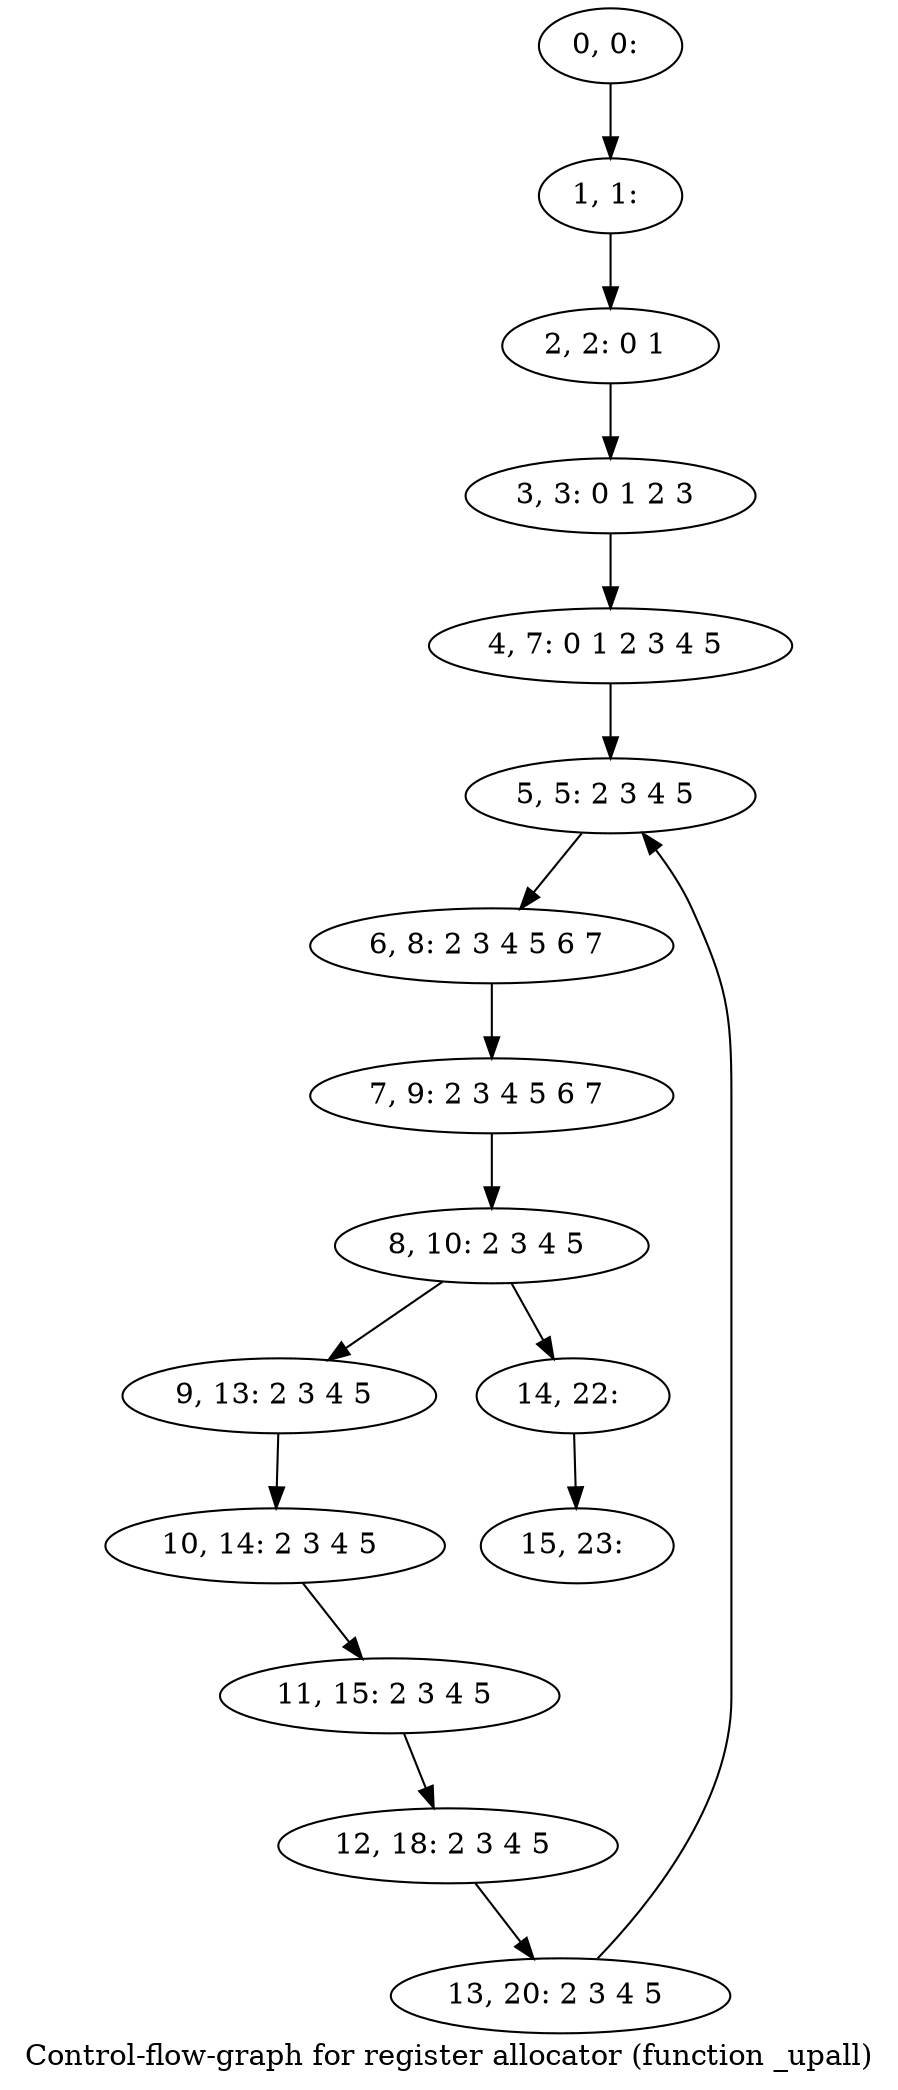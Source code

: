 digraph G {
graph [label="Control-flow-graph for register allocator (function _upall)"]
0[label="0, 0: "];
1[label="1, 1: "];
2[label="2, 2: 0 1 "];
3[label="3, 3: 0 1 2 3 "];
4[label="4, 7: 0 1 2 3 4 5 "];
5[label="5, 5: 2 3 4 5 "];
6[label="6, 8: 2 3 4 5 6 7 "];
7[label="7, 9: 2 3 4 5 6 7 "];
8[label="8, 10: 2 3 4 5 "];
9[label="9, 13: 2 3 4 5 "];
10[label="10, 14: 2 3 4 5 "];
11[label="11, 15: 2 3 4 5 "];
12[label="12, 18: 2 3 4 5 "];
13[label="13, 20: 2 3 4 5 "];
14[label="14, 22: "];
15[label="15, 23: "];
0->1 ;
1->2 ;
2->3 ;
3->4 ;
4->5 ;
5->6 ;
6->7 ;
7->8 ;
8->9 ;
8->14 ;
9->10 ;
10->11 ;
11->12 ;
12->13 ;
13->5 ;
14->15 ;
}
